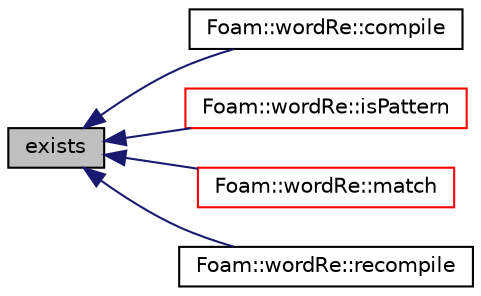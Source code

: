 digraph "exists"
{
  bgcolor="transparent";
  edge [fontname="Helvetica",fontsize="10",labelfontname="Helvetica",labelfontsize="10"];
  node [fontname="Helvetica",fontsize="10",shape=record];
  rankdir="LR";
  Node1 [label="exists",height=0.2,width=0.4,color="black", fillcolor="grey75", style="filled", fontcolor="black"];
  Node1 -> Node2 [dir="back",color="midnightblue",fontsize="10",style="solid",fontname="Helvetica"];
  Node2 [label="Foam::wordRe::compile",height=0.2,width=0.4,color="black",URL="$a02986.html#a58f912b925d702d3af2631e3cd1b3630",tooltip="Possibly compile the regular expression, with greater control. "];
  Node1 -> Node3 [dir="back",color="midnightblue",fontsize="10",style="solid",fontname="Helvetica"];
  Node3 [label="Foam::wordRe::isPattern",height=0.2,width=0.4,color="red",URL="$a02986.html#a3376c871d0178131d9d7c06b13f62731",tooltip="Should be treated as a match rather than a literal string? "];
  Node1 -> Node4 [dir="back",color="midnightblue",fontsize="10",style="solid",fontname="Helvetica"];
  Node4 [label="Foam::wordRe::match",height=0.2,width=0.4,color="red",URL="$a02986.html#a8e8c7d37853e590db3b2349f111bed77",tooltip="Smart match as regular expression or as a string. "];
  Node1 -> Node5 [dir="back",color="midnightblue",fontsize="10",style="solid",fontname="Helvetica"];
  Node5 [label="Foam::wordRe::recompile",height=0.2,width=0.4,color="black",URL="$a02986.html#a79a6774b4b5f7f847f05331e4b61a22b",tooltip="Recompile an existing regular expression. "];
}
